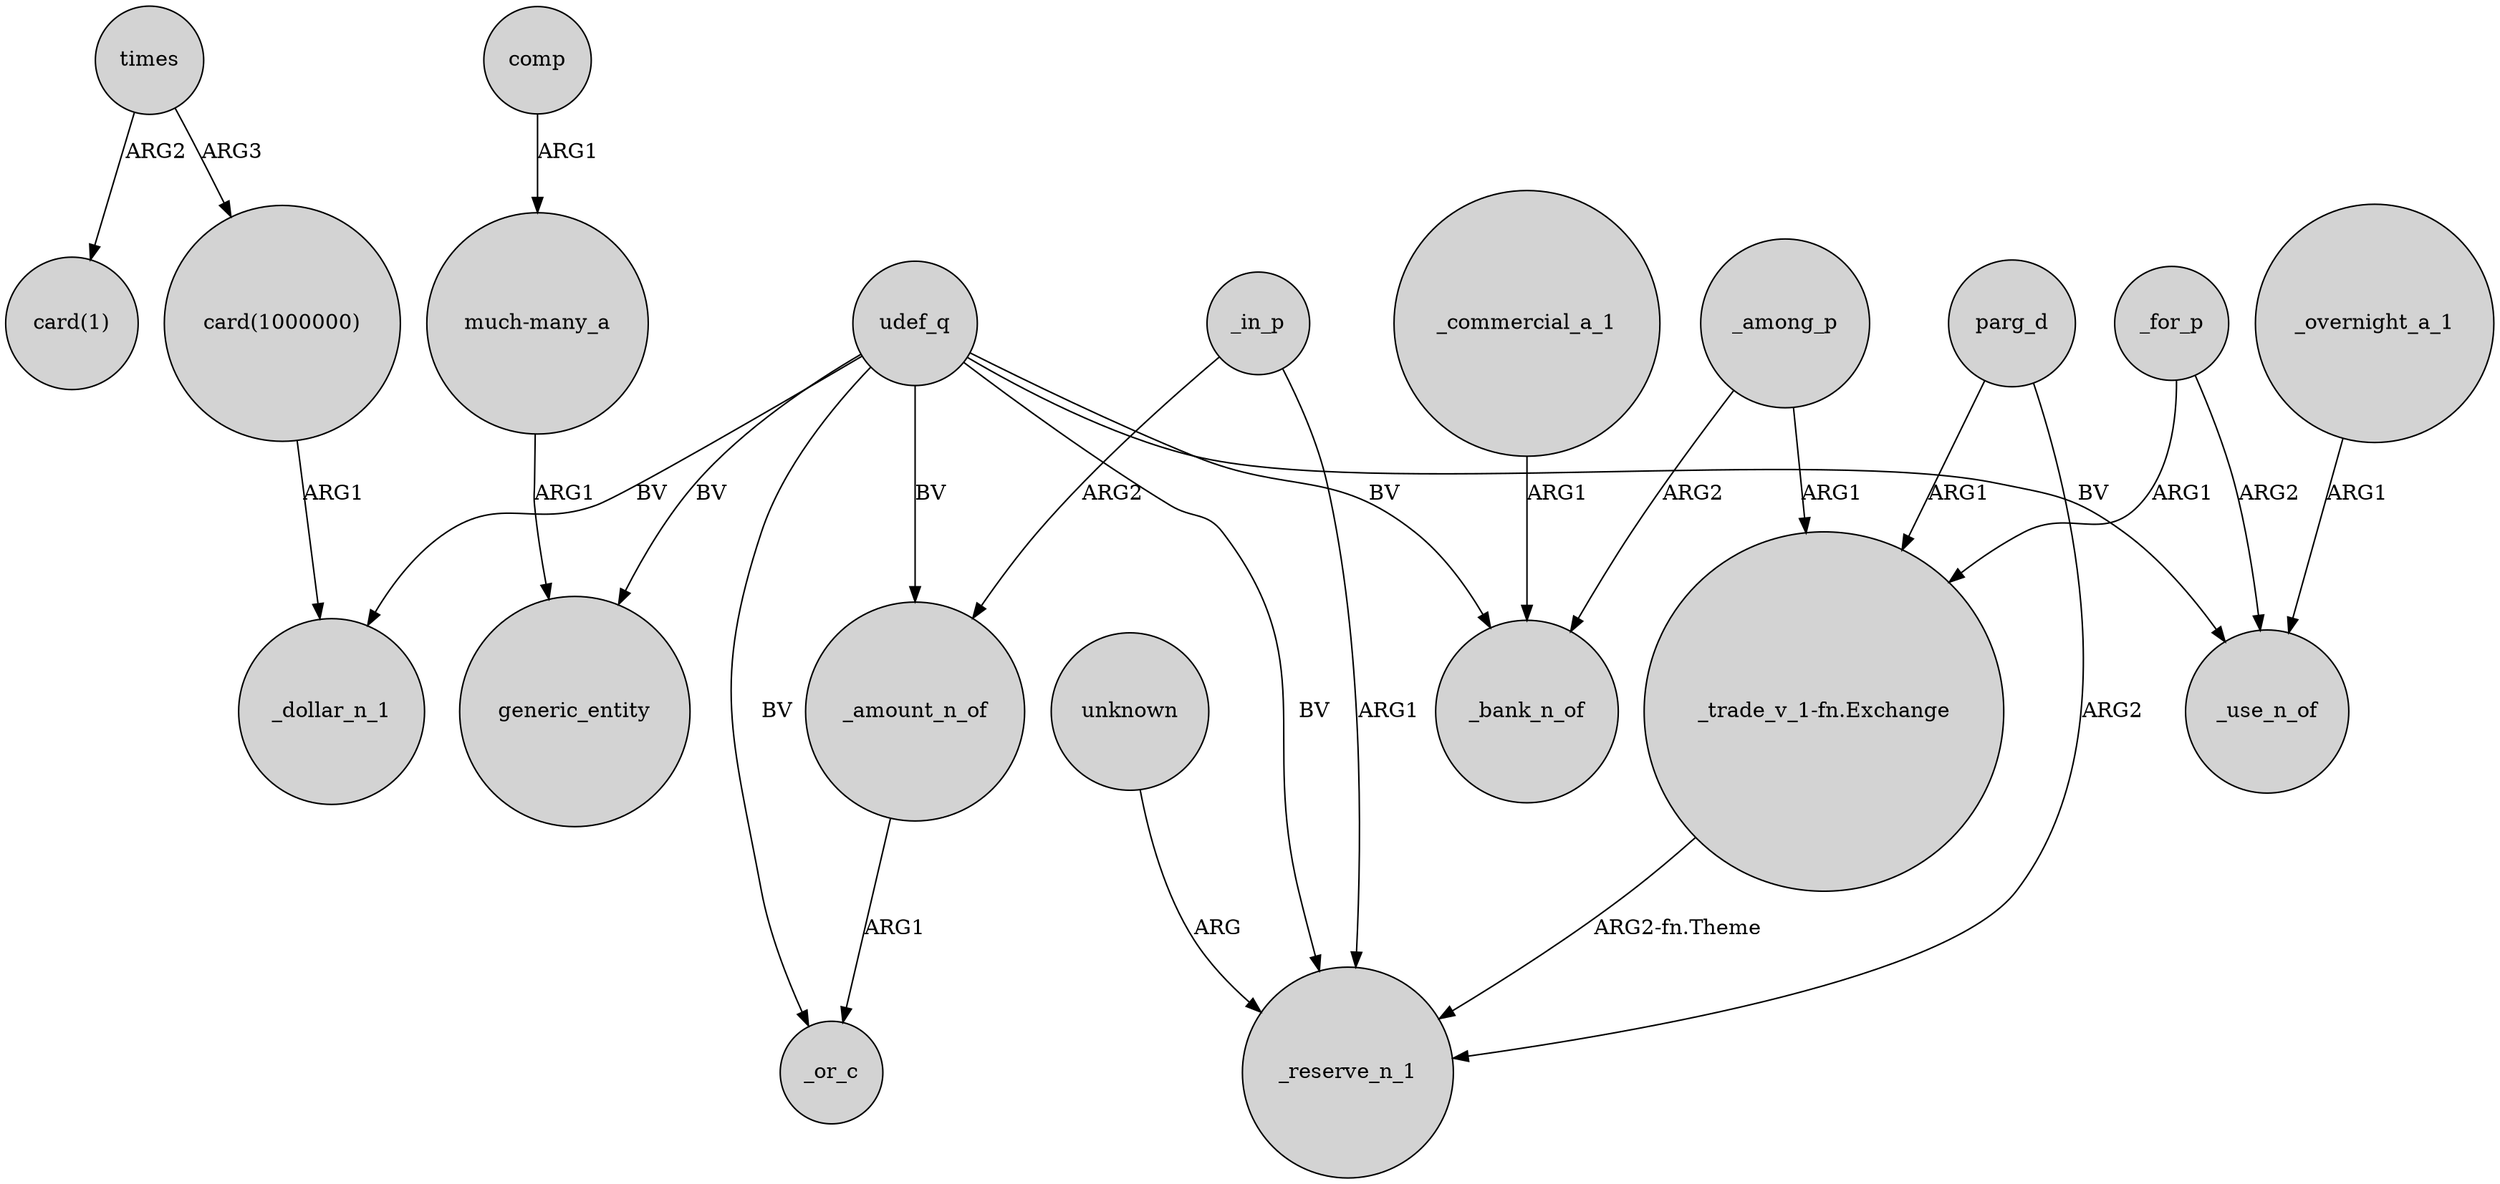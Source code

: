 digraph {
	node [shape=circle style=filled]
	"card(1000000)" -> _dollar_n_1 [label=ARG1]
	_among_p -> "_trade_v_1-fn.Exchange" [label=ARG1]
	udef_q -> generic_entity [label=BV]
	udef_q -> _amount_n_of [label=BV]
	parg_d -> "_trade_v_1-fn.Exchange" [label=ARG1]
	_for_p -> "_trade_v_1-fn.Exchange" [label=ARG1]
	_among_p -> _bank_n_of [label=ARG2]
	"much-many_a" -> generic_entity [label=ARG1]
	udef_q -> _use_n_of [label=BV]
	_in_p -> _amount_n_of [label=ARG2]
	udef_q -> _reserve_n_1 [label=BV]
	udef_q -> _or_c [label=BV]
	_overnight_a_1 -> _use_n_of [label=ARG1]
	_in_p -> _reserve_n_1 [label=ARG1]
	comp -> "much-many_a" [label=ARG1]
	times -> "card(1)" [label=ARG2]
	times -> "card(1000000)" [label=ARG3]
	_amount_n_of -> _or_c [label=ARG1]
	udef_q -> _bank_n_of [label=BV]
	unknown -> _reserve_n_1 [label=ARG]
	_for_p -> _use_n_of [label=ARG2]
	_commercial_a_1 -> _bank_n_of [label=ARG1]
	"_trade_v_1-fn.Exchange" -> _reserve_n_1 [label="ARG2-fn.Theme"]
	udef_q -> _dollar_n_1 [label=BV]
	parg_d -> _reserve_n_1 [label=ARG2]
}
